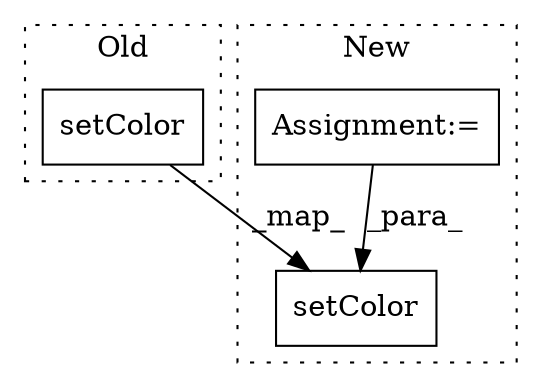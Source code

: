 digraph G {
subgraph cluster0 {
1 [label="setColor" a="32" s="10316,10337" l="9,1" shape="box"];
label = "Old";
style="dotted";
}
subgraph cluster1 {
2 [label="setColor" a="32" s="10746,10799" l="9,1" shape="box"];
3 [label="Assignment:=" a="7" s="9920" l="1" shape="box"];
label = "New";
style="dotted";
}
1 -> 2 [label="_map_"];
3 -> 2 [label="_para_"];
}